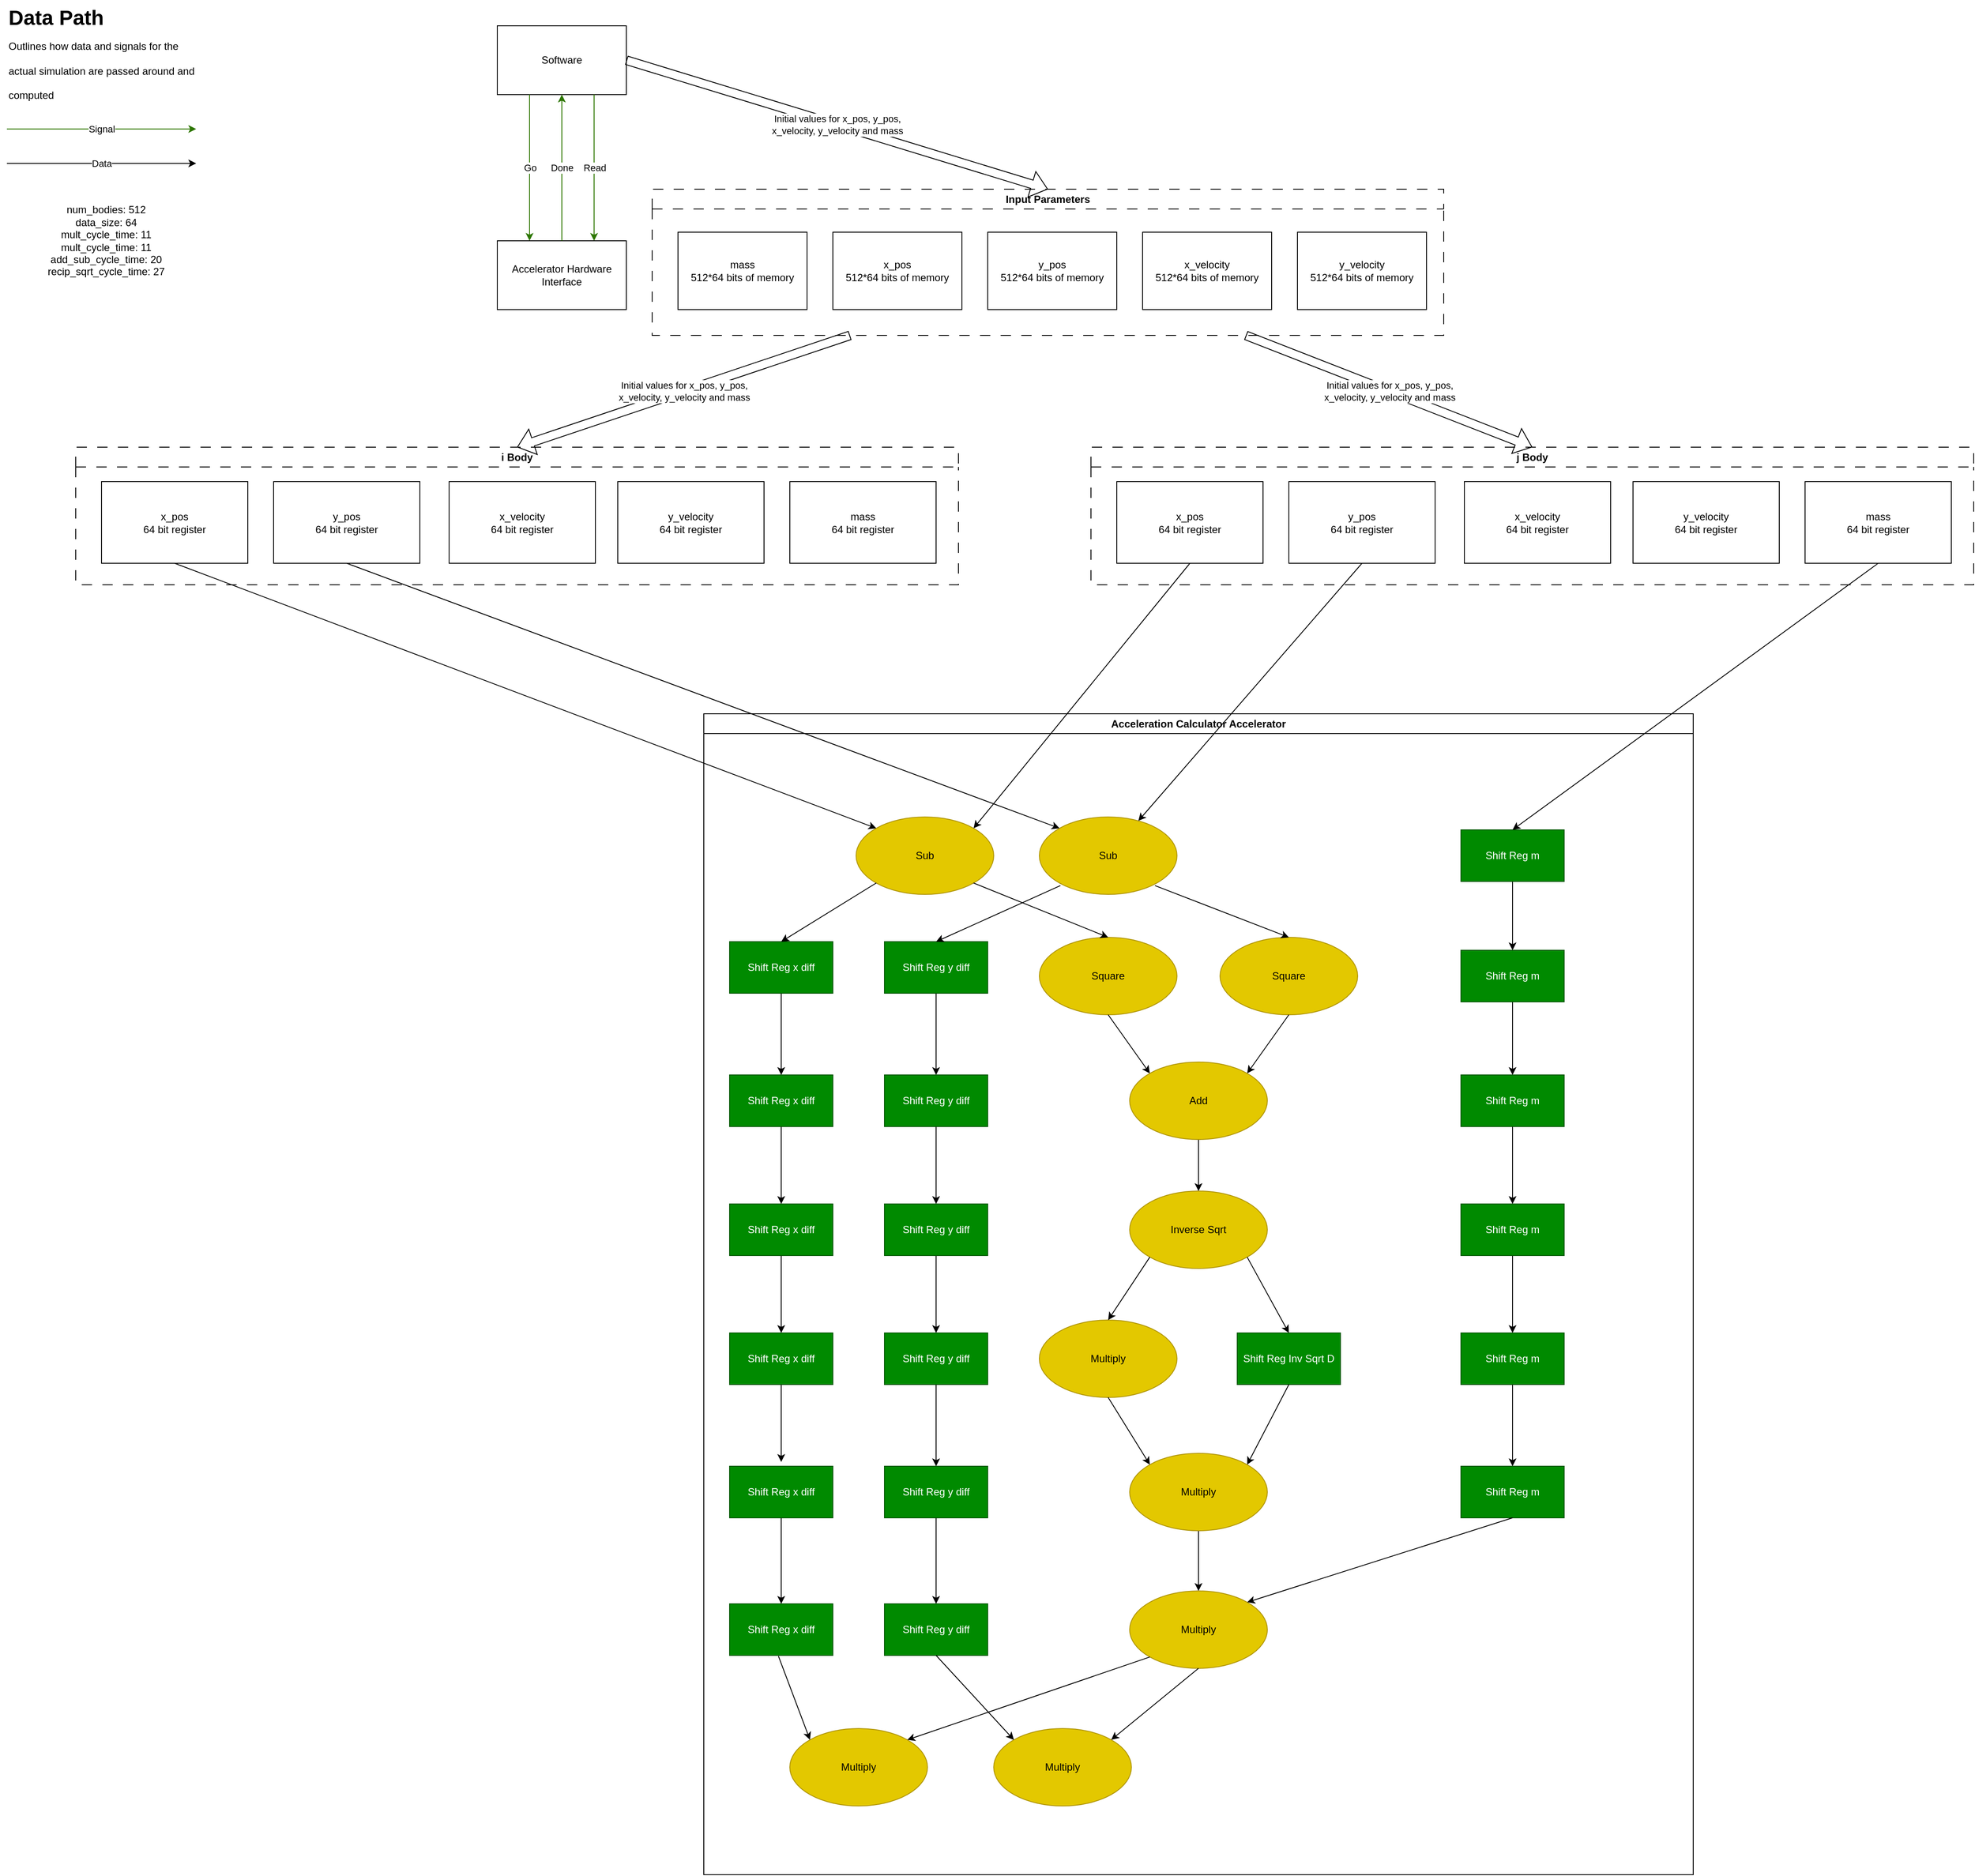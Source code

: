 <mxfile version="26.2.2">
  <diagram id="C5RBs43oDa-KdzZeNtuy" name="Page-1">
    <mxGraphModel dx="2821" dy="1203" grid="1" gridSize="10" guides="1" tooltips="1" connect="1" arrows="1" fold="1" page="1" pageScale="1" pageWidth="827" pageHeight="1169" math="0" shadow="0">
      <root>
        <object label="" data_size="64" num_bodies="512" add_sub_cycle_time="20" mult_cycle_time="11" recip_sqrt_cycle_time="27" id="WIyWlLk6GJQsqaUBKTNV-0">
          <mxCell />
        </object>
        <mxCell id="WIyWlLk6GJQsqaUBKTNV-1" parent="WIyWlLk6GJQsqaUBKTNV-0" />
        <mxCell id="Mj_dXQXe_xVPS9inti-g-1" value="Software" style="rounded=0;whiteSpace=wrap;html=1;" parent="WIyWlLk6GJQsqaUBKTNV-1" vertex="1">
          <mxGeometry x="-240" y="50" width="150" height="80" as="geometry" />
        </mxCell>
        <mxCell id="Mj_dXQXe_xVPS9inti-g-2" value="&lt;h1 style=&quot;margin-top: 0px;&quot;&gt;&lt;span style=&quot;background-color: transparent; color: light-dark(rgb(0, 0, 0), rgb(255, 255, 255));&quot;&gt;Data Path&lt;br&gt;&lt;/span&gt;&lt;span style=&quot;font-size: 12px; font-weight: 400; background-color: transparent; color: light-dark(rgb(0, 0, 0), rgb(255, 255, 255));&quot;&gt;Outlines how data and signals for the actual simulation are passed around and computed&lt;/span&gt;&lt;/h1&gt;" style="text;html=1;whiteSpace=wrap;overflow=hidden;rounded=0;" parent="WIyWlLk6GJQsqaUBKTNV-1" vertex="1">
          <mxGeometry x="-810" y="20" width="230" height="120" as="geometry" />
        </mxCell>
        <mxCell id="Mj_dXQXe_xVPS9inti-g-30" value="" style="endArrow=classic;html=1;rounded=0;fillColor=#60a917;strokeColor=#2D7600;exitX=0.25;exitY=1;exitDx=0;exitDy=0;entryX=0.25;entryY=0;entryDx=0;entryDy=0;" parent="WIyWlLk6GJQsqaUBKTNV-1" source="Mj_dXQXe_xVPS9inti-g-1" target="Mj_dXQXe_xVPS9inti-g-42" edge="1">
          <mxGeometry relative="1" as="geometry">
            <mxPoint x="-200.0" y="130" as="sourcePoint" />
            <mxPoint x="-200" y="360" as="targetPoint" />
          </mxGeometry>
        </mxCell>
        <mxCell id="Mj_dXQXe_xVPS9inti-g-31" value="Go" style="edgeLabel;resizable=0;html=1;;align=center;verticalAlign=middle;" parent="Mj_dXQXe_xVPS9inti-g-30" connectable="0" vertex="1">
          <mxGeometry relative="1" as="geometry" />
        </mxCell>
        <mxCell id="Mj_dXQXe_xVPS9inti-g-34" value="" style="endArrow=classic;html=1;rounded=0;fillColor=#60a917;strokeColor=#2D7600;" parent="WIyWlLk6GJQsqaUBKTNV-1" edge="1">
          <mxGeometry relative="1" as="geometry">
            <mxPoint x="-810" y="170" as="sourcePoint" />
            <mxPoint x="-590" y="170" as="targetPoint" />
          </mxGeometry>
        </mxCell>
        <mxCell id="Mj_dXQXe_xVPS9inti-g-35" value="Signal" style="edgeLabel;resizable=0;html=1;;align=center;verticalAlign=middle;" parent="Mj_dXQXe_xVPS9inti-g-34" connectable="0" vertex="1">
          <mxGeometry relative="1" as="geometry" />
        </mxCell>
        <mxCell id="Mj_dXQXe_xVPS9inti-g-36" value="" style="endArrow=classic;html=1;rounded=0;" parent="WIyWlLk6GJQsqaUBKTNV-1" edge="1">
          <mxGeometry relative="1" as="geometry">
            <mxPoint x="-810" y="210" as="sourcePoint" />
            <mxPoint x="-590" y="210" as="targetPoint" />
          </mxGeometry>
        </mxCell>
        <mxCell id="Mj_dXQXe_xVPS9inti-g-37" value="Data" style="edgeLabel;resizable=0;html=1;;align=center;verticalAlign=middle;" parent="Mj_dXQXe_xVPS9inti-g-36" connectable="0" vertex="1">
          <mxGeometry relative="1" as="geometry" />
        </mxCell>
        <mxCell id="Mj_dXQXe_xVPS9inti-g-39" value="" style="endArrow=classic;html=1;rounded=0;fillColor=#60a917;strokeColor=#2D7600;exitX=0.75;exitY=1;exitDx=0;exitDy=0;entryX=0.75;entryY=0;entryDx=0;entryDy=0;" parent="WIyWlLk6GJQsqaUBKTNV-1" source="Mj_dXQXe_xVPS9inti-g-1" target="Mj_dXQXe_xVPS9inti-g-42" edge="1">
          <mxGeometry relative="1" as="geometry">
            <mxPoint x="-130.0" y="130" as="sourcePoint" />
            <mxPoint x="-130" y="360" as="targetPoint" />
          </mxGeometry>
        </mxCell>
        <mxCell id="Mj_dXQXe_xVPS9inti-g-40" value="Read" style="edgeLabel;resizable=0;html=1;;align=center;verticalAlign=middle;" parent="Mj_dXQXe_xVPS9inti-g-39" connectable="0" vertex="1">
          <mxGeometry relative="1" as="geometry" />
        </mxCell>
        <mxCell id="Mj_dXQXe_xVPS9inti-g-42" value="Accelerator Hardware Interface" style="rounded=0;whiteSpace=wrap;html=1;" parent="WIyWlLk6GJQsqaUBKTNV-1" vertex="1">
          <mxGeometry x="-240" y="300" width="150" height="80" as="geometry" />
        </mxCell>
        <mxCell id="Mj_dXQXe_xVPS9inti-g-44" value="" style="endArrow=classic;html=1;rounded=0;fillColor=#60a917;strokeColor=#2D7600;exitX=0.5;exitY=0;exitDx=0;exitDy=0;entryX=0.5;entryY=1;entryDx=0;entryDy=0;" parent="WIyWlLk6GJQsqaUBKTNV-1" source="Mj_dXQXe_xVPS9inti-g-42" target="Mj_dXQXe_xVPS9inti-g-1" edge="1">
          <mxGeometry relative="1" as="geometry">
            <mxPoint x="-165.238" y="360" as="sourcePoint" />
            <mxPoint x="-165.238" y="130" as="targetPoint" />
          </mxGeometry>
        </mxCell>
        <mxCell id="Mj_dXQXe_xVPS9inti-g-45" value="Done" style="edgeLabel;resizable=0;html=1;;align=center;verticalAlign=middle;" parent="Mj_dXQXe_xVPS9inti-g-44" connectable="0" vertex="1">
          <mxGeometry relative="1" as="geometry" />
        </mxCell>
        <mxCell id="Mj_dXQXe_xVPS9inti-g-55" value="i Body" style="swimlane;whiteSpace=wrap;html=1;dashed=1;dashPattern=12 12;" parent="WIyWlLk6GJQsqaUBKTNV-1" vertex="1">
          <mxGeometry x="-730" y="540" width="1026" height="160" as="geometry" />
        </mxCell>
        <object label="&lt;div&gt;x_pos&lt;/div&gt;&lt;div&gt;&lt;span style=&quot;background-color: transparent; color: light-dark(rgb(0, 0, 0), rgb(255, 255, 255));&quot;&gt;%data_size% bit register&lt;/span&gt;&lt;/div&gt;" placeholders="1" id="Mj_dXQXe_xVPS9inti-g-54">
          <mxCell style="rounded=0;whiteSpace=wrap;html=1;" parent="Mj_dXQXe_xVPS9inti-g-55" vertex="1">
            <mxGeometry x="30" y="40" width="170" height="95" as="geometry" />
          </mxCell>
        </object>
        <object label="&lt;div&gt;y_pos&lt;/div&gt;&lt;div&gt;&lt;span style=&quot;background-color: transparent; color: light-dark(rgb(0, 0, 0), rgb(255, 255, 255));&quot;&gt;%data_size% bit register&lt;/span&gt;&lt;/div&gt;" placeholders="1" id="uFNOIIMhj7ET_EeYBou_-7">
          <mxCell style="rounded=0;whiteSpace=wrap;html=1;" parent="Mj_dXQXe_xVPS9inti-g-55" vertex="1">
            <mxGeometry x="230" y="40" width="170" height="95" as="geometry" />
          </mxCell>
        </object>
        <object label="&lt;div&gt;x_velocity&lt;/div&gt;&lt;div&gt;&lt;span style=&quot;background-color: transparent; color: light-dark(rgb(0, 0, 0), rgb(255, 255, 255));&quot;&gt;%data_size% bit register&lt;/span&gt;&lt;/div&gt;" placeholders="1" id="uFNOIIMhj7ET_EeYBou_-6">
          <mxCell style="rounded=0;whiteSpace=wrap;html=1;" parent="Mj_dXQXe_xVPS9inti-g-55" vertex="1">
            <mxGeometry x="434" y="40" width="170" height="95" as="geometry" />
          </mxCell>
        </object>
        <object label="&lt;div&gt;y_velocity&lt;/div&gt;&lt;div&gt;&lt;span style=&quot;background-color: transparent; color: light-dark(rgb(0, 0, 0), rgb(255, 255, 255));&quot;&gt;%data_size% bit register&lt;/span&gt;&lt;/div&gt;" placeholders="1" id="uFNOIIMhj7ET_EeYBou_-5">
          <mxCell style="rounded=0;whiteSpace=wrap;html=1;" parent="Mj_dXQXe_xVPS9inti-g-55" vertex="1">
            <mxGeometry x="630" y="40" width="170" height="95" as="geometry" />
          </mxCell>
        </object>
        <object label="&lt;div&gt;&lt;span style=&quot;background-color: transparent; color: light-dark(rgb(0, 0, 0), rgb(255, 255, 255));&quot;&gt;mass&lt;/span&gt;&lt;/div&gt;&lt;div&gt;&lt;span style=&quot;background-color: transparent; color: light-dark(rgb(0, 0, 0), rgb(255, 255, 255));&quot;&gt;%data_size% bit register&lt;/span&gt;&lt;/div&gt;" placeholders="1" id="uFNOIIMhj7ET_EeYBou_-4">
          <mxCell style="rounded=0;whiteSpace=wrap;html=1;" parent="Mj_dXQXe_xVPS9inti-g-55" vertex="1">
            <mxGeometry x="830" y="40" width="170" height="95" as="geometry" />
          </mxCell>
        </object>
        <mxCell id="Mj_dXQXe_xVPS9inti-g-57" value="Input Parameters" style="swimlane;whiteSpace=wrap;html=1;dashed=1;dashPattern=12 12;" parent="WIyWlLk6GJQsqaUBKTNV-1" vertex="1">
          <mxGeometry x="-60" y="240" width="920" height="170" as="geometry" />
        </mxCell>
        <object label="&lt;div&gt;mass&lt;/div&gt;&lt;div&gt;&lt;span style=&quot;background-color: transparent; color: light-dark(rgb(0, 0, 0), rgb(255, 255, 255));&quot;&gt;%num_bodies%*%data_size% bits of memory&lt;/span&gt;&lt;/div&gt;" placeholders="1" id="Mj_dXQXe_xVPS9inti-g-6">
          <mxCell style="rounded=0;whiteSpace=wrap;html=1;" parent="Mj_dXQXe_xVPS9inti-g-57" vertex="1">
            <mxGeometry x="30" y="50" width="150" height="90" as="geometry" />
          </mxCell>
        </object>
        <object label="&lt;div&gt;x_pos&lt;/div&gt;&lt;div&gt;&lt;span style=&quot;background-color: transparent; color: light-dark(rgb(0, 0, 0), rgb(255, 255, 255));&quot;&gt;%num_bodies%*%data_size% bits of memory&lt;/span&gt;&lt;/div&gt;" placeholders="1" id="uFNOIIMhj7ET_EeYBou_-3">
          <mxCell style="rounded=0;whiteSpace=wrap;html=1;" parent="Mj_dXQXe_xVPS9inti-g-57" vertex="1">
            <mxGeometry x="210" y="50" width="150" height="90" as="geometry" />
          </mxCell>
        </object>
        <object label="&lt;div&gt;y_pos&lt;/div&gt;&lt;div&gt;&lt;span style=&quot;background-color: transparent; color: light-dark(rgb(0, 0, 0), rgb(255, 255, 255));&quot;&gt;%num_bodies%*%data_size% bits of memory&lt;/span&gt;&lt;/div&gt;" placeholders="1" id="uFNOIIMhj7ET_EeYBou_-2">
          <mxCell style="rounded=0;whiteSpace=wrap;html=1;" parent="Mj_dXQXe_xVPS9inti-g-57" vertex="1">
            <mxGeometry x="390" y="50" width="150" height="90" as="geometry" />
          </mxCell>
        </object>
        <object label="&lt;div&gt;x_velocity&lt;/div&gt;&lt;div&gt;&lt;span style=&quot;background-color: transparent; color: light-dark(rgb(0, 0, 0), rgb(255, 255, 255));&quot;&gt;%num_bodies%*%data_size% bits of memory&lt;/span&gt;&lt;/div&gt;" placeholders="1" id="uFNOIIMhj7ET_EeYBou_-1">
          <mxCell style="rounded=0;whiteSpace=wrap;html=1;" parent="Mj_dXQXe_xVPS9inti-g-57" vertex="1">
            <mxGeometry x="570" y="50" width="150" height="90" as="geometry" />
          </mxCell>
        </object>
        <object label="&lt;div&gt;y_velocity&lt;/div&gt;&lt;div&gt;&lt;span style=&quot;background-color: transparent; color: light-dark(rgb(0, 0, 0), rgb(255, 255, 255));&quot;&gt;%num_bodies%*%data_size% bits of memory&lt;/span&gt;&lt;/div&gt;" placeholders="1" id="uFNOIIMhj7ET_EeYBou_-0">
          <mxCell style="rounded=0;whiteSpace=wrap;html=1;" parent="Mj_dXQXe_xVPS9inti-g-57" vertex="1">
            <mxGeometry x="750" y="50" width="150" height="90" as="geometry" />
          </mxCell>
        </object>
        <mxCell id="Mj_dXQXe_xVPS9inti-g-71" value="" style="endArrow=classic;html=1;rounded=0;shape=flexArrow;exitX=1;exitY=0.5;exitDx=0;exitDy=0;entryX=0.5;entryY=0;entryDx=0;entryDy=0;" parent="WIyWlLk6GJQsqaUBKTNV-1" source="Mj_dXQXe_xVPS9inti-g-1" target="Mj_dXQXe_xVPS9inti-g-57" edge="1">
          <mxGeometry relative="1" as="geometry">
            <mxPoint x="-70" y="89.66" as="sourcePoint" />
            <mxPoint x="30" y="89.66" as="targetPoint" />
          </mxGeometry>
        </mxCell>
        <mxCell id="Mj_dXQXe_xVPS9inti-g-72" value="Initial values for x_pos, y_pos,&lt;div&gt;x_velocity, y_velocity and mass&lt;/div&gt;" style="edgeLabel;resizable=0;html=1;;align=center;verticalAlign=middle;" parent="Mj_dXQXe_xVPS9inti-g-71" connectable="0" vertex="1">
          <mxGeometry relative="1" as="geometry" />
        </mxCell>
        <mxCell id="Mj_dXQXe_xVPS9inti-g-75" value="" style="endArrow=classic;html=1;rounded=0;shape=flexArrow;entryX=0.5;entryY=0;entryDx=0;entryDy=0;exitX=0.25;exitY=1;exitDx=0;exitDy=0;" parent="WIyWlLk6GJQsqaUBKTNV-1" source="Mj_dXQXe_xVPS9inti-g-57" target="Mj_dXQXe_xVPS9inti-g-55" edge="1">
          <mxGeometry relative="1" as="geometry">
            <mxPoint x="40" y="410" as="sourcePoint" />
            <mxPoint x="580" y="690" as="targetPoint" />
          </mxGeometry>
        </mxCell>
        <mxCell id="Mj_dXQXe_xVPS9inti-g-76" value="Initial values for x_pos, y_pos,&lt;div&gt;x_velocity, y_velocity and mass&lt;/div&gt;" style="edgeLabel;resizable=0;html=1;;align=center;verticalAlign=middle;" parent="Mj_dXQXe_xVPS9inti-g-75" connectable="0" vertex="1">
          <mxGeometry relative="1" as="geometry" />
        </mxCell>
        <object label="&lt;div&gt;num_bodies: %num_bodies%&lt;/div&gt;&lt;div&gt;data_size: %data_size%&lt;/div&gt;&lt;div&gt;mult_cycle_time: %mult_cycle_time%&lt;/div&gt;mult_cycle_time: %mult_cycle_time%&lt;div&gt;add_sub_cycle_time: %add_sub_cycle_time%&lt;/div&gt;&lt;div&gt;recip_sqrt_cycle_time: %recip_sqrt_cycle_time%&lt;/div&gt;" placeholders="1" id="iQ0qVmi0pnjZVPIt117S-0">
          <mxCell style="text;html=1;align=center;verticalAlign=middle;resizable=0;points=[];autosize=1;strokeColor=none;fillColor=none;" parent="WIyWlLk6GJQsqaUBKTNV-1" vertex="1">
            <mxGeometry x="-775" y="250" width="160" height="100" as="geometry" />
          </mxCell>
        </object>
        <mxCell id="uFNOIIMhj7ET_EeYBou_-22" value="Acceleration Calculator Accelerator" style="swimlane;whiteSpace=wrap;html=1;" parent="WIyWlLk6GJQsqaUBKTNV-1" vertex="1">
          <mxGeometry y="850" width="1150" height="1350" as="geometry" />
        </mxCell>
        <object label="&lt;div&gt;&lt;span style=&quot;background-color: transparent;&quot;&gt;&lt;font style=&quot;color: light-dark(rgb(0, 0, 0), rgb(0, 0, 0));&quot;&gt;Square&lt;/font&gt;&lt;/span&gt;&lt;/div&gt;" placeholders="1" id="uFNOIIMhj7ET_EeYBou_-23">
          <mxCell style="ellipse;whiteSpace=wrap;html=1;fillColor=#e3c800;fontColor=#000000;strokeColor=#B09500;" parent="uFNOIIMhj7ET_EeYBou_-22" vertex="1">
            <mxGeometry x="390" y="260" width="160" height="90" as="geometry" />
          </mxCell>
        </object>
        <mxCell id="did9jxoM15FYPqJHivJg-74" style="edgeStyle=orthogonalEdgeStyle;rounded=0;orthogonalLoop=1;jettySize=auto;html=1;entryX=0.5;entryY=0;entryDx=0;entryDy=0;" parent="uFNOIIMhj7ET_EeYBou_-22" source="did9jxoM15FYPqJHivJg-0" target="did9jxoM15FYPqJHivJg-63" edge="1">
          <mxGeometry relative="1" as="geometry" />
        </mxCell>
        <object label="Shift Reg x diff" placeholders="1" id="did9jxoM15FYPqJHivJg-0">
          <mxCell style="rounded=0;whiteSpace=wrap;html=1;fillColor=#008a00;fontColor=#ffffff;strokeColor=#005700;" parent="uFNOIIMhj7ET_EeYBou_-22" vertex="1">
            <mxGeometry x="30" y="265" width="120" height="60" as="geometry" />
          </mxCell>
        </object>
        <object label="&lt;div&gt;&lt;span style=&quot;background-color: transparent;&quot;&gt;&lt;font style=&quot;color: light-dark(rgb(0, 0, 0), rgb(0, 0, 0));&quot;&gt;Sub&lt;/font&gt;&lt;/span&gt;&lt;/div&gt;" placeholders="1" id="uFNOIIMhj7ET_EeYBou_-20">
          <mxCell style="ellipse;whiteSpace=wrap;html=1;fillColor=#e3c800;fontColor=#000000;strokeColor=#B09500;" parent="uFNOIIMhj7ET_EeYBou_-22" vertex="1">
            <mxGeometry x="177" y="120" width="160" height="90" as="geometry" />
          </mxCell>
        </object>
        <object label="&lt;div&gt;&lt;span style=&quot;background-color: transparent;&quot;&gt;&lt;font style=&quot;color: light-dark(rgb(0, 0, 0), rgb(0, 0, 0));&quot;&gt;Sub&lt;/font&gt;&lt;/span&gt;&lt;/div&gt;" placeholders="1" id="uFNOIIMhj7ET_EeYBou_-21">
          <mxCell style="ellipse;whiteSpace=wrap;html=1;fillColor=#e3c800;fontColor=#000000;strokeColor=#B09500;" parent="uFNOIIMhj7ET_EeYBou_-22" vertex="1">
            <mxGeometry x="390" y="120" width="160" height="90" as="geometry" />
          </mxCell>
        </object>
        <object label="&lt;div&gt;&lt;span style=&quot;background-color: transparent;&quot;&gt;&lt;font style=&quot;color: light-dark(rgb(0, 0, 0), rgb(0, 0, 0));&quot;&gt;Square&lt;/font&gt;&lt;/span&gt;&lt;/div&gt;" placeholders="1" id="did9jxoM15FYPqJHivJg-1">
          <mxCell style="ellipse;whiteSpace=wrap;html=1;fillColor=#e3c800;fontColor=#000000;strokeColor=#B09500;" parent="uFNOIIMhj7ET_EeYBou_-22" vertex="1">
            <mxGeometry x="600" y="260" width="160" height="90" as="geometry" />
          </mxCell>
        </object>
        <mxCell id="did9jxoM15FYPqJHivJg-73" style="edgeStyle=orthogonalEdgeStyle;rounded=0;orthogonalLoop=1;jettySize=auto;html=1;entryX=0.5;entryY=0;entryDx=0;entryDy=0;" parent="uFNOIIMhj7ET_EeYBou_-22" source="did9jxoM15FYPqJHivJg-2" target="did9jxoM15FYPqJHivJg-64" edge="1">
          <mxGeometry relative="1" as="geometry" />
        </mxCell>
        <object label="Shift Reg y diff" placeholders="1" id="did9jxoM15FYPqJHivJg-2">
          <mxCell style="rounded=0;whiteSpace=wrap;html=1;fillColor=#008a00;fontColor=#ffffff;strokeColor=#005700;" parent="uFNOIIMhj7ET_EeYBou_-22" vertex="1">
            <mxGeometry x="210" y="265" width="120" height="60" as="geometry" />
          </mxCell>
        </object>
        <mxCell id="did9jxoM15FYPqJHivJg-47" style="edgeStyle=orthogonalEdgeStyle;rounded=0;orthogonalLoop=1;jettySize=auto;html=1;" parent="uFNOIIMhj7ET_EeYBou_-22" source="did9jxoM15FYPqJHivJg-3" target="did9jxoM15FYPqJHivJg-7" edge="1">
          <mxGeometry relative="1" as="geometry" />
        </mxCell>
        <object label="Shift Reg m" placeholders="1" id="did9jxoM15FYPqJHivJg-3">
          <mxCell style="rounded=0;whiteSpace=wrap;html=1;fillColor=#008a00;fontColor=#ffffff;strokeColor=#005700;" parent="uFNOIIMhj7ET_EeYBou_-22" vertex="1">
            <mxGeometry x="880" y="135" width="120" height="60" as="geometry" />
          </mxCell>
        </object>
        <mxCell id="did9jxoM15FYPqJHivJg-48" style="edgeStyle=orthogonalEdgeStyle;rounded=0;orthogonalLoop=1;jettySize=auto;html=1;" parent="uFNOIIMhj7ET_EeYBou_-22" source="did9jxoM15FYPqJHivJg-7" target="did9jxoM15FYPqJHivJg-6" edge="1">
          <mxGeometry relative="1" as="geometry" />
        </mxCell>
        <object label="Shift Reg m" placeholders="1" id="did9jxoM15FYPqJHivJg-7">
          <mxCell style="rounded=0;whiteSpace=wrap;html=1;fillColor=#008a00;fontColor=#ffffff;strokeColor=#005700;" parent="uFNOIIMhj7ET_EeYBou_-22" vertex="1">
            <mxGeometry x="880" y="275" width="120" height="60" as="geometry" />
          </mxCell>
        </object>
        <mxCell id="did9jxoM15FYPqJHivJg-49" style="edgeStyle=orthogonalEdgeStyle;rounded=0;orthogonalLoop=1;jettySize=auto;html=1;entryX=0.5;entryY=0;entryDx=0;entryDy=0;" parent="uFNOIIMhj7ET_EeYBou_-22" source="did9jxoM15FYPqJHivJg-6" target="did9jxoM15FYPqJHivJg-5" edge="1">
          <mxGeometry relative="1" as="geometry" />
        </mxCell>
        <object label="Shift Reg m" placeholders="1" id="did9jxoM15FYPqJHivJg-6">
          <mxCell style="rounded=0;whiteSpace=wrap;html=1;fillColor=#008a00;fontColor=#ffffff;strokeColor=#005700;" parent="uFNOIIMhj7ET_EeYBou_-22" vertex="1">
            <mxGeometry x="880" y="420" width="120" height="60" as="geometry" />
          </mxCell>
        </object>
        <mxCell id="did9jxoM15FYPqJHivJg-50" style="edgeStyle=orthogonalEdgeStyle;rounded=0;orthogonalLoop=1;jettySize=auto;html=1;entryX=0.5;entryY=0;entryDx=0;entryDy=0;" parent="uFNOIIMhj7ET_EeYBou_-22" source="did9jxoM15FYPqJHivJg-5" target="did9jxoM15FYPqJHivJg-4" edge="1">
          <mxGeometry relative="1" as="geometry" />
        </mxCell>
        <object label="Shift Reg m" placeholders="1" id="did9jxoM15FYPqJHivJg-5">
          <mxCell style="rounded=0;whiteSpace=wrap;html=1;fillColor=#008a00;fontColor=#ffffff;strokeColor=#005700;" parent="uFNOIIMhj7ET_EeYBou_-22" vertex="1">
            <mxGeometry x="880" y="570" width="120" height="60" as="geometry" />
          </mxCell>
        </object>
        <mxCell id="did9jxoM15FYPqJHivJg-51" style="edgeStyle=orthogonalEdgeStyle;rounded=0;orthogonalLoop=1;jettySize=auto;html=1;entryX=0.5;entryY=0;entryDx=0;entryDy=0;" parent="uFNOIIMhj7ET_EeYBou_-22" source="did9jxoM15FYPqJHivJg-4" target="did9jxoM15FYPqJHivJg-26" edge="1">
          <mxGeometry relative="1" as="geometry" />
        </mxCell>
        <object label="Shift Reg m" placeholders="1" id="did9jxoM15FYPqJHivJg-4">
          <mxCell style="rounded=0;whiteSpace=wrap;html=1;fillColor=#008a00;fontColor=#ffffff;strokeColor=#005700;" parent="uFNOIIMhj7ET_EeYBou_-22" vertex="1">
            <mxGeometry x="880" y="720" width="120" height="60" as="geometry" />
          </mxCell>
        </object>
        <mxCell id="did9jxoM15FYPqJHivJg-52" style="edgeStyle=orthogonalEdgeStyle;rounded=0;orthogonalLoop=1;jettySize=auto;html=1;" parent="uFNOIIMhj7ET_EeYBou_-22" source="did9jxoM15FYPqJHivJg-9" target="did9jxoM15FYPqJHivJg-23" edge="1">
          <mxGeometry relative="1" as="geometry" />
        </mxCell>
        <object label="&lt;div&gt;&lt;span style=&quot;background-color: transparent;&quot;&gt;&lt;font style=&quot;color: light-dark(rgb(0, 0, 0), rgb(0, 0, 0));&quot;&gt;Add&lt;/font&gt;&lt;/span&gt;&lt;/div&gt;" placeholders="1" id="did9jxoM15FYPqJHivJg-9">
          <mxCell style="ellipse;whiteSpace=wrap;html=1;fillColor=#e3c800;fontColor=#000000;strokeColor=#B09500;" parent="uFNOIIMhj7ET_EeYBou_-22" vertex="1">
            <mxGeometry x="495" y="405" width="160" height="90" as="geometry" />
          </mxCell>
        </object>
        <object label="&lt;div&gt;&lt;span style=&quot;background-color: transparent;&quot;&gt;&lt;font style=&quot;color: light-dark(rgb(0, 0, 0), rgb(0, 0, 0));&quot;&gt;Inverse Sqrt&lt;/font&gt;&lt;/span&gt;&lt;/div&gt;" placeholders="1" id="did9jxoM15FYPqJHivJg-23">
          <mxCell style="ellipse;whiteSpace=wrap;html=1;fillColor=#e3c800;fontColor=#000000;strokeColor=#B09500;" parent="uFNOIIMhj7ET_EeYBou_-22" vertex="1">
            <mxGeometry x="495" y="555" width="160" height="90" as="geometry" />
          </mxCell>
        </object>
        <object label="&lt;div&gt;&lt;span style=&quot;background-color: transparent;&quot;&gt;&lt;font style=&quot;color: light-dark(rgb(0, 0, 0), rgb(0, 0, 0));&quot;&gt;Multiply&lt;/font&gt;&lt;/span&gt;&lt;/div&gt;" placeholders="1" id="did9jxoM15FYPqJHivJg-24">
          <mxCell style="ellipse;whiteSpace=wrap;html=1;fillColor=#e3c800;fontColor=#000000;strokeColor=#B09500;" parent="uFNOIIMhj7ET_EeYBou_-22" vertex="1">
            <mxGeometry x="390" y="705" width="160" height="90" as="geometry" />
          </mxCell>
        </object>
        <mxCell id="did9jxoM15FYPqJHivJg-53" style="edgeStyle=orthogonalEdgeStyle;rounded=0;orthogonalLoop=1;jettySize=auto;html=1;entryX=0.5;entryY=0;entryDx=0;entryDy=0;" parent="uFNOIIMhj7ET_EeYBou_-22" source="did9jxoM15FYPqJHivJg-25" target="did9jxoM15FYPqJHivJg-27" edge="1">
          <mxGeometry relative="1" as="geometry" />
        </mxCell>
        <object label="&lt;div&gt;&lt;span style=&quot;background-color: transparent;&quot;&gt;&lt;font style=&quot;color: light-dark(rgb(0, 0, 0), rgb(0, 0, 0));&quot;&gt;Multiply&lt;/font&gt;&lt;/span&gt;&lt;/div&gt;" placeholders="1" id="did9jxoM15FYPqJHivJg-25">
          <mxCell style="ellipse;whiteSpace=wrap;html=1;fillColor=#e3c800;fontColor=#000000;strokeColor=#B09500;" parent="uFNOIIMhj7ET_EeYBou_-22" vertex="1">
            <mxGeometry x="495" y="860" width="160" height="90" as="geometry" />
          </mxCell>
        </object>
        <object label="Shift Reg m" placeholders="1" id="did9jxoM15FYPqJHivJg-26">
          <mxCell style="rounded=0;whiteSpace=wrap;html=1;fillColor=#008a00;fontColor=#ffffff;strokeColor=#005700;" parent="uFNOIIMhj7ET_EeYBou_-22" vertex="1">
            <mxGeometry x="880" y="875" width="120" height="60" as="geometry" />
          </mxCell>
        </object>
        <object label="&lt;div&gt;&lt;span style=&quot;background-color: transparent;&quot;&gt;&lt;font style=&quot;color: light-dark(rgb(0, 0, 0), rgb(0, 0, 0));&quot;&gt;Multiply&lt;/font&gt;&lt;/span&gt;&lt;/div&gt;" placeholders="1" id="did9jxoM15FYPqJHivJg-27">
          <mxCell style="ellipse;whiteSpace=wrap;html=1;fillColor=#e3c800;fontColor=#000000;strokeColor=#B09500;" parent="uFNOIIMhj7ET_EeYBou_-22" vertex="1">
            <mxGeometry x="495" y="1020" width="160" height="90" as="geometry" />
          </mxCell>
        </object>
        <object label="&lt;div&gt;&lt;span style=&quot;background-color: transparent;&quot;&gt;&lt;font style=&quot;color: light-dark(rgb(0, 0, 0), rgb(0, 0, 0));&quot;&gt;Multiply&lt;/font&gt;&lt;/span&gt;&lt;/div&gt;" placeholders="1" id="did9jxoM15FYPqJHivJg-28">
          <mxCell style="ellipse;whiteSpace=wrap;html=1;fillColor=#e3c800;fontColor=#000000;strokeColor=#B09500;" parent="uFNOIIMhj7ET_EeYBou_-22" vertex="1">
            <mxGeometry x="337" y="1180" width="160" height="90" as="geometry" />
          </mxCell>
        </object>
        <object label="&lt;div&gt;&lt;span style=&quot;background-color: transparent;&quot;&gt;&lt;font style=&quot;color: light-dark(rgb(0, 0, 0), rgb(0, 0, 0));&quot;&gt;Multiply&lt;/font&gt;&lt;/span&gt;&lt;/div&gt;" placeholders="1" id="did9jxoM15FYPqJHivJg-29">
          <mxCell style="ellipse;whiteSpace=wrap;html=1;fillColor=#e3c800;fontColor=#000000;strokeColor=#B09500;" parent="uFNOIIMhj7ET_EeYBou_-22" vertex="1">
            <mxGeometry x="100" y="1180" width="160" height="90" as="geometry" />
          </mxCell>
        </object>
        <mxCell id="did9jxoM15FYPqJHivJg-54" value="" style="endArrow=classic;html=1;rounded=0;exitX=0.5;exitY=1;exitDx=0;exitDy=0;entryX=1;entryY=0;entryDx=0;entryDy=0;" parent="uFNOIIMhj7ET_EeYBou_-22" source="did9jxoM15FYPqJHivJg-1" target="did9jxoM15FYPqJHivJg-9" edge="1">
          <mxGeometry width="50" height="50" relative="1" as="geometry">
            <mxPoint x="800" y="450" as="sourcePoint" />
            <mxPoint x="850" y="400" as="targetPoint" />
          </mxGeometry>
        </mxCell>
        <mxCell id="did9jxoM15FYPqJHivJg-55" value="" style="endArrow=classic;html=1;rounded=0;exitX=0.5;exitY=1;exitDx=0;exitDy=0;entryX=0;entryY=0;entryDx=0;entryDy=0;" parent="uFNOIIMhj7ET_EeYBou_-22" source="uFNOIIMhj7ET_EeYBou_-23" target="did9jxoM15FYPqJHivJg-9" edge="1">
          <mxGeometry width="50" height="50" relative="1" as="geometry">
            <mxPoint x="660" y="410" as="sourcePoint" />
            <mxPoint x="710" y="360" as="targetPoint" />
          </mxGeometry>
        </mxCell>
        <mxCell id="did9jxoM15FYPqJHivJg-56" value="" style="endArrow=classic;html=1;rounded=0;entryX=0.5;entryY=0;entryDx=0;entryDy=0;exitX=0.84;exitY=0.887;exitDx=0;exitDy=0;exitPerimeter=0;" parent="uFNOIIMhj7ET_EeYBou_-22" source="uFNOIIMhj7ET_EeYBou_-21" target="did9jxoM15FYPqJHivJg-1" edge="1">
          <mxGeometry width="50" height="50" relative="1" as="geometry">
            <mxPoint x="450" y="280" as="sourcePoint" />
            <mxPoint x="500" y="230" as="targetPoint" />
          </mxGeometry>
        </mxCell>
        <mxCell id="did9jxoM15FYPqJHivJg-57" value="" style="endArrow=classic;html=1;rounded=0;exitX=1;exitY=1;exitDx=0;exitDy=0;entryX=0.5;entryY=0;entryDx=0;entryDy=0;" parent="uFNOIIMhj7ET_EeYBou_-22" source="uFNOIIMhj7ET_EeYBou_-20" target="uFNOIIMhj7ET_EeYBou_-23" edge="1">
          <mxGeometry width="50" height="50" relative="1" as="geometry">
            <mxPoint x="260" y="220" as="sourcePoint" />
            <mxPoint x="340" y="210" as="targetPoint" />
          </mxGeometry>
        </mxCell>
        <mxCell id="did9jxoM15FYPqJHivJg-61" value="" style="endArrow=classic;html=1;rounded=0;exitX=0.153;exitY=0.887;exitDx=0;exitDy=0;entryX=0.5;entryY=0;entryDx=0;entryDy=0;exitPerimeter=0;" parent="uFNOIIMhj7ET_EeYBou_-22" source="uFNOIIMhj7ET_EeYBou_-21" target="did9jxoM15FYPqJHivJg-2" edge="1">
          <mxGeometry width="50" height="50" relative="1" as="geometry">
            <mxPoint x="440" y="350" as="sourcePoint" />
            <mxPoint x="490" y="300" as="targetPoint" />
          </mxGeometry>
        </mxCell>
        <mxCell id="did9jxoM15FYPqJHivJg-62" value="" style="endArrow=classic;html=1;rounded=0;exitX=0;exitY=1;exitDx=0;exitDy=0;entryX=0.5;entryY=0;entryDx=0;entryDy=0;" parent="uFNOIIMhj7ET_EeYBou_-22" source="uFNOIIMhj7ET_EeYBou_-20" target="did9jxoM15FYPqJHivJg-0" edge="1">
          <mxGeometry width="50" height="50" relative="1" as="geometry">
            <mxPoint x="320" y="270" as="sourcePoint" />
            <mxPoint x="370" y="220" as="targetPoint" />
          </mxGeometry>
        </mxCell>
        <mxCell id="did9jxoM15FYPqJHivJg-75" style="edgeStyle=orthogonalEdgeStyle;rounded=0;orthogonalLoop=1;jettySize=auto;html=1;entryX=0.5;entryY=0;entryDx=0;entryDy=0;" parent="uFNOIIMhj7ET_EeYBou_-22" source="did9jxoM15FYPqJHivJg-63" target="did9jxoM15FYPqJHivJg-65" edge="1">
          <mxGeometry relative="1" as="geometry" />
        </mxCell>
        <object label="Shift Reg x diff" placeholders="1" id="did9jxoM15FYPqJHivJg-63">
          <mxCell style="rounded=0;whiteSpace=wrap;html=1;fillColor=#008a00;fontColor=#ffffff;strokeColor=#005700;" parent="uFNOIIMhj7ET_EeYBou_-22" vertex="1">
            <mxGeometry x="30" y="420" width="120" height="60" as="geometry" />
          </mxCell>
        </object>
        <mxCell id="did9jxoM15FYPqJHivJg-76" style="edgeStyle=orthogonalEdgeStyle;rounded=0;orthogonalLoop=1;jettySize=auto;html=1;" parent="uFNOIIMhj7ET_EeYBou_-22" source="did9jxoM15FYPqJHivJg-64" target="did9jxoM15FYPqJHivJg-66" edge="1">
          <mxGeometry relative="1" as="geometry" />
        </mxCell>
        <object label="Shift Reg y diff" placeholders="1" id="did9jxoM15FYPqJHivJg-64">
          <mxCell style="rounded=0;whiteSpace=wrap;html=1;fillColor=#008a00;fontColor=#ffffff;strokeColor=#005700;" parent="uFNOIIMhj7ET_EeYBou_-22" vertex="1">
            <mxGeometry x="210" y="420" width="120" height="60" as="geometry" />
          </mxCell>
        </object>
        <mxCell id="did9jxoM15FYPqJHivJg-77" style="edgeStyle=orthogonalEdgeStyle;rounded=0;orthogonalLoop=1;jettySize=auto;html=1;entryX=0.5;entryY=0;entryDx=0;entryDy=0;" parent="uFNOIIMhj7ET_EeYBou_-22" source="did9jxoM15FYPqJHivJg-65" target="did9jxoM15FYPqJHivJg-67" edge="1">
          <mxGeometry relative="1" as="geometry" />
        </mxCell>
        <object label="Shift Reg x diff" placeholders="1" id="did9jxoM15FYPqJHivJg-65">
          <mxCell style="rounded=0;whiteSpace=wrap;html=1;fillColor=#008a00;fontColor=#ffffff;strokeColor=#005700;" parent="uFNOIIMhj7ET_EeYBou_-22" vertex="1">
            <mxGeometry x="30" y="570" width="120" height="60" as="geometry" />
          </mxCell>
        </object>
        <mxCell id="did9jxoM15FYPqJHivJg-78" style="edgeStyle=orthogonalEdgeStyle;rounded=0;orthogonalLoop=1;jettySize=auto;html=1;entryX=0.5;entryY=0;entryDx=0;entryDy=0;" parent="uFNOIIMhj7ET_EeYBou_-22" source="did9jxoM15FYPqJHivJg-66" target="did9jxoM15FYPqJHivJg-68" edge="1">
          <mxGeometry relative="1" as="geometry" />
        </mxCell>
        <object label="Shift Reg y diff" placeholders="1" id="did9jxoM15FYPqJHivJg-66">
          <mxCell style="rounded=0;whiteSpace=wrap;html=1;fillColor=#008a00;fontColor=#ffffff;strokeColor=#005700;" parent="uFNOIIMhj7ET_EeYBou_-22" vertex="1">
            <mxGeometry x="210" y="570" width="120" height="60" as="geometry" />
          </mxCell>
        </object>
        <mxCell id="did9jxoM15FYPqJHivJg-79" style="edgeStyle=orthogonalEdgeStyle;rounded=0;orthogonalLoop=1;jettySize=auto;html=1;" parent="uFNOIIMhj7ET_EeYBou_-22" source="did9jxoM15FYPqJHivJg-67" edge="1">
          <mxGeometry relative="1" as="geometry">
            <mxPoint x="90" y="870" as="targetPoint" />
          </mxGeometry>
        </mxCell>
        <object label="Shift Reg x diff" placeholders="1" id="did9jxoM15FYPqJHivJg-67">
          <mxCell style="rounded=0;whiteSpace=wrap;html=1;fillColor=#008a00;fontColor=#ffffff;strokeColor=#005700;" parent="uFNOIIMhj7ET_EeYBou_-22" vertex="1">
            <mxGeometry x="30" y="720" width="120" height="60" as="geometry" />
          </mxCell>
        </object>
        <mxCell id="did9jxoM15FYPqJHivJg-80" style="edgeStyle=orthogonalEdgeStyle;rounded=0;orthogonalLoop=1;jettySize=auto;html=1;entryX=0.5;entryY=0;entryDx=0;entryDy=0;" parent="uFNOIIMhj7ET_EeYBou_-22" source="did9jxoM15FYPqJHivJg-68" target="did9jxoM15FYPqJHivJg-70" edge="1">
          <mxGeometry relative="1" as="geometry" />
        </mxCell>
        <object label="Shift Reg y diff" placeholders="1" id="did9jxoM15FYPqJHivJg-68">
          <mxCell style="rounded=0;whiteSpace=wrap;html=1;fillColor=#008a00;fontColor=#ffffff;strokeColor=#005700;" parent="uFNOIIMhj7ET_EeYBou_-22" vertex="1">
            <mxGeometry x="210" y="720" width="120" height="60" as="geometry" />
          </mxCell>
        </object>
        <mxCell id="did9jxoM15FYPqJHivJg-81" style="edgeStyle=orthogonalEdgeStyle;rounded=0;orthogonalLoop=1;jettySize=auto;html=1;entryX=0.5;entryY=0;entryDx=0;entryDy=0;" parent="uFNOIIMhj7ET_EeYBou_-22" source="did9jxoM15FYPqJHivJg-69" target="did9jxoM15FYPqJHivJg-71" edge="1">
          <mxGeometry relative="1" as="geometry" />
        </mxCell>
        <object label="Shift Reg x diff" placeholders="1" id="did9jxoM15FYPqJHivJg-69">
          <mxCell style="rounded=0;whiteSpace=wrap;html=1;fillColor=#008a00;fontColor=#ffffff;strokeColor=#005700;" parent="uFNOIIMhj7ET_EeYBou_-22" vertex="1">
            <mxGeometry x="30" y="875" width="120" height="60" as="geometry" />
          </mxCell>
        </object>
        <mxCell id="did9jxoM15FYPqJHivJg-82" style="edgeStyle=orthogonalEdgeStyle;rounded=0;orthogonalLoop=1;jettySize=auto;html=1;entryX=0.5;entryY=0;entryDx=0;entryDy=0;" parent="uFNOIIMhj7ET_EeYBou_-22" source="did9jxoM15FYPqJHivJg-70" target="did9jxoM15FYPqJHivJg-72" edge="1">
          <mxGeometry relative="1" as="geometry" />
        </mxCell>
        <object label="Shift Reg y diff" placeholders="1" id="did9jxoM15FYPqJHivJg-70">
          <mxCell style="rounded=0;whiteSpace=wrap;html=1;fillColor=#008a00;fontColor=#ffffff;strokeColor=#005700;" parent="uFNOIIMhj7ET_EeYBou_-22" vertex="1">
            <mxGeometry x="210" y="875" width="120" height="60" as="geometry" />
          </mxCell>
        </object>
        <object label="Shift Reg x diff" placeholders="1" id="did9jxoM15FYPqJHivJg-71">
          <mxCell style="rounded=0;whiteSpace=wrap;html=1;fillColor=#008a00;fontColor=#ffffff;strokeColor=#005700;" parent="uFNOIIMhj7ET_EeYBou_-22" vertex="1">
            <mxGeometry x="30" y="1035" width="120" height="60" as="geometry" />
          </mxCell>
        </object>
        <object label="Shift Reg y diff" placeholders="1" id="did9jxoM15FYPqJHivJg-72">
          <mxCell style="rounded=0;whiteSpace=wrap;html=1;fillColor=#008a00;fontColor=#ffffff;strokeColor=#005700;" parent="uFNOIIMhj7ET_EeYBou_-22" vertex="1">
            <mxGeometry x="210" y="1035" width="120" height="60" as="geometry" />
          </mxCell>
        </object>
        <object label="Shift Reg Inv Sqrt D" placeholders="1" id="did9jxoM15FYPqJHivJg-83">
          <mxCell style="rounded=0;whiteSpace=wrap;html=1;fillColor=#008a00;fontColor=#ffffff;strokeColor=#005700;" parent="uFNOIIMhj7ET_EeYBou_-22" vertex="1">
            <mxGeometry x="620" y="720" width="120" height="60" as="geometry" />
          </mxCell>
        </object>
        <mxCell id="did9jxoM15FYPqJHivJg-84" value="" style="endArrow=classic;html=1;rounded=0;exitX=1;exitY=1;exitDx=0;exitDy=0;entryX=0.5;entryY=0;entryDx=0;entryDy=0;" parent="uFNOIIMhj7ET_EeYBou_-22" source="did9jxoM15FYPqJHivJg-23" target="did9jxoM15FYPqJHivJg-83" edge="1">
          <mxGeometry width="50" height="50" relative="1" as="geometry">
            <mxPoint x="620" y="790" as="sourcePoint" />
            <mxPoint x="670" y="740" as="targetPoint" />
          </mxGeometry>
        </mxCell>
        <mxCell id="did9jxoM15FYPqJHivJg-85" value="" style="endArrow=classic;html=1;rounded=0;exitX=0;exitY=1;exitDx=0;exitDy=0;entryX=0.5;entryY=0;entryDx=0;entryDy=0;" parent="uFNOIIMhj7ET_EeYBou_-22" source="did9jxoM15FYPqJHivJg-23" target="did9jxoM15FYPqJHivJg-24" edge="1">
          <mxGeometry width="50" height="50" relative="1" as="geometry">
            <mxPoint x="620" y="790" as="sourcePoint" />
            <mxPoint x="670" y="740" as="targetPoint" />
          </mxGeometry>
        </mxCell>
        <mxCell id="did9jxoM15FYPqJHivJg-86" value="" style="endArrow=classic;html=1;rounded=0;exitX=0.5;exitY=1;exitDx=0;exitDy=0;entryX=0;entryY=0;entryDx=0;entryDy=0;" parent="uFNOIIMhj7ET_EeYBou_-22" source="did9jxoM15FYPqJHivJg-24" target="did9jxoM15FYPqJHivJg-25" edge="1">
          <mxGeometry width="50" height="50" relative="1" as="geometry">
            <mxPoint x="620" y="800" as="sourcePoint" />
            <mxPoint x="670" y="750" as="targetPoint" />
          </mxGeometry>
        </mxCell>
        <mxCell id="did9jxoM15FYPqJHivJg-87" value="" style="endArrow=classic;html=1;rounded=0;exitX=0.5;exitY=1;exitDx=0;exitDy=0;entryX=1;entryY=0;entryDx=0;entryDy=0;" parent="uFNOIIMhj7ET_EeYBou_-22" source="did9jxoM15FYPqJHivJg-83" target="did9jxoM15FYPqJHivJg-25" edge="1">
          <mxGeometry width="50" height="50" relative="1" as="geometry">
            <mxPoint x="620" y="800" as="sourcePoint" />
            <mxPoint x="670" y="750" as="targetPoint" />
          </mxGeometry>
        </mxCell>
        <mxCell id="did9jxoM15FYPqJHivJg-88" value="" style="endArrow=classic;html=1;rounded=0;exitX=0.5;exitY=1;exitDx=0;exitDy=0;entryX=1;entryY=0;entryDx=0;entryDy=0;" parent="uFNOIIMhj7ET_EeYBou_-22" source="did9jxoM15FYPqJHivJg-27" target="did9jxoM15FYPqJHivJg-28" edge="1">
          <mxGeometry width="50" height="50" relative="1" as="geometry">
            <mxPoint x="440" y="1140" as="sourcePoint" />
            <mxPoint x="490" y="1090" as="targetPoint" />
          </mxGeometry>
        </mxCell>
        <mxCell id="did9jxoM15FYPqJHivJg-89" value="" style="endArrow=classic;html=1;rounded=0;exitX=0;exitY=1;exitDx=0;exitDy=0;entryX=1;entryY=0;entryDx=0;entryDy=0;" parent="uFNOIIMhj7ET_EeYBou_-22" source="did9jxoM15FYPqJHivJg-27" target="did9jxoM15FYPqJHivJg-29" edge="1">
          <mxGeometry width="50" height="50" relative="1" as="geometry">
            <mxPoint x="440" y="1140" as="sourcePoint" />
            <mxPoint x="490" y="1090" as="targetPoint" />
          </mxGeometry>
        </mxCell>
        <mxCell id="did9jxoM15FYPqJHivJg-90" value="" style="endArrow=classic;html=1;rounded=0;exitX=0.5;exitY=1;exitDx=0;exitDy=0;entryX=0;entryY=0;entryDx=0;entryDy=0;" parent="uFNOIIMhj7ET_EeYBou_-22" source="did9jxoM15FYPqJHivJg-72" target="did9jxoM15FYPqJHivJg-28" edge="1">
          <mxGeometry width="50" height="50" relative="1" as="geometry">
            <mxPoint x="380" y="1150" as="sourcePoint" />
            <mxPoint x="430" y="1100" as="targetPoint" />
          </mxGeometry>
        </mxCell>
        <mxCell id="did9jxoM15FYPqJHivJg-91" value="" style="endArrow=classic;html=1;rounded=0;exitX=0.473;exitY=1.014;exitDx=0;exitDy=0;exitPerimeter=0;entryX=0;entryY=0;entryDx=0;entryDy=0;" parent="uFNOIIMhj7ET_EeYBou_-22" source="did9jxoM15FYPqJHivJg-71" target="did9jxoM15FYPqJHivJg-29" edge="1">
          <mxGeometry width="50" height="50" relative="1" as="geometry">
            <mxPoint x="150" y="1130" as="sourcePoint" />
            <mxPoint x="200" y="1080" as="targetPoint" />
          </mxGeometry>
        </mxCell>
        <mxCell id="did9jxoM15FYPqJHivJg-92" value="" style="endArrow=classic;html=1;rounded=0;exitX=0.5;exitY=1;exitDx=0;exitDy=0;entryX=1;entryY=0;entryDx=0;entryDy=0;" parent="uFNOIIMhj7ET_EeYBou_-22" source="did9jxoM15FYPqJHivJg-26" target="did9jxoM15FYPqJHivJg-27" edge="1">
          <mxGeometry width="50" height="50" relative="1" as="geometry">
            <mxPoint x="840" y="1000" as="sourcePoint" />
            <mxPoint x="890" y="950" as="targetPoint" />
          </mxGeometry>
        </mxCell>
        <mxCell id="did9jxoM15FYPqJHivJg-30" value="j Body" style="swimlane;whiteSpace=wrap;html=1;dashed=1;dashPattern=12 12;" parent="WIyWlLk6GJQsqaUBKTNV-1" vertex="1">
          <mxGeometry x="450" y="540" width="1026" height="160" as="geometry" />
        </mxCell>
        <object label="&lt;div&gt;x_pos&lt;/div&gt;&lt;div&gt;&lt;span style=&quot;background-color: transparent; color: light-dark(rgb(0, 0, 0), rgb(255, 255, 255));&quot;&gt;%data_size% bit register&lt;/span&gt;&lt;/div&gt;" placeholders="1" id="did9jxoM15FYPqJHivJg-31">
          <mxCell style="rounded=0;whiteSpace=wrap;html=1;" parent="did9jxoM15FYPqJHivJg-30" vertex="1">
            <mxGeometry x="30" y="40" width="170" height="95" as="geometry" />
          </mxCell>
        </object>
        <object label="&lt;div&gt;y_pos&lt;/div&gt;&lt;div&gt;&lt;span style=&quot;background-color: transparent; color: light-dark(rgb(0, 0, 0), rgb(255, 255, 255));&quot;&gt;%data_size% bit register&lt;/span&gt;&lt;/div&gt;" placeholders="1" id="did9jxoM15FYPqJHivJg-32">
          <mxCell style="rounded=0;whiteSpace=wrap;html=1;" parent="did9jxoM15FYPqJHivJg-30" vertex="1">
            <mxGeometry x="230" y="40" width="170" height="95" as="geometry" />
          </mxCell>
        </object>
        <object label="&lt;div&gt;x_velocity&lt;/div&gt;&lt;div&gt;&lt;span style=&quot;background-color: transparent; color: light-dark(rgb(0, 0, 0), rgb(255, 255, 255));&quot;&gt;%data_size% bit register&lt;/span&gt;&lt;/div&gt;" placeholders="1" id="did9jxoM15FYPqJHivJg-33">
          <mxCell style="rounded=0;whiteSpace=wrap;html=1;" parent="did9jxoM15FYPqJHivJg-30" vertex="1">
            <mxGeometry x="434" y="40" width="170" height="95" as="geometry" />
          </mxCell>
        </object>
        <object label="&lt;div&gt;y_velocity&lt;/div&gt;&lt;div&gt;&lt;span style=&quot;background-color: transparent; color: light-dark(rgb(0, 0, 0), rgb(255, 255, 255));&quot;&gt;%data_size% bit register&lt;/span&gt;&lt;/div&gt;" placeholders="1" id="did9jxoM15FYPqJHivJg-34">
          <mxCell style="rounded=0;whiteSpace=wrap;html=1;" parent="did9jxoM15FYPqJHivJg-30" vertex="1">
            <mxGeometry x="630" y="40" width="170" height="95" as="geometry" />
          </mxCell>
        </object>
        <object label="&lt;div&gt;&lt;span style=&quot;background-color: transparent; color: light-dark(rgb(0, 0, 0), rgb(255, 255, 255));&quot;&gt;mass&lt;/span&gt;&lt;/div&gt;&lt;div&gt;&lt;span style=&quot;background-color: transparent; color: light-dark(rgb(0, 0, 0), rgb(255, 255, 255));&quot;&gt;%data_size% bit register&lt;/span&gt;&lt;/div&gt;" placeholders="1" id="did9jxoM15FYPqJHivJg-35">
          <mxCell style="rounded=0;whiteSpace=wrap;html=1;" parent="did9jxoM15FYPqJHivJg-30" vertex="1">
            <mxGeometry x="830" y="40" width="170" height="95" as="geometry" />
          </mxCell>
        </object>
        <mxCell id="did9jxoM15FYPqJHivJg-36" value="" style="endArrow=classic;html=1;rounded=0;shape=flexArrow;entryX=0.5;entryY=0;entryDx=0;entryDy=0;exitX=0.75;exitY=1;exitDx=0;exitDy=0;" parent="WIyWlLk6GJQsqaUBKTNV-1" source="Mj_dXQXe_xVPS9inti-g-57" target="did9jxoM15FYPqJHivJg-30" edge="1">
          <mxGeometry relative="1" as="geometry">
            <mxPoint x="567" y="455" as="sourcePoint" />
            <mxPoint x="180" y="585" as="targetPoint" />
          </mxGeometry>
        </mxCell>
        <mxCell id="did9jxoM15FYPqJHivJg-37" value="Initial values for x_pos, y_pos,&lt;div&gt;x_velocity, y_velocity and mass&lt;/div&gt;" style="edgeLabel;resizable=0;html=1;;align=center;verticalAlign=middle;" parent="did9jxoM15FYPqJHivJg-36" connectable="0" vertex="1">
          <mxGeometry relative="1" as="geometry" />
        </mxCell>
        <mxCell id="did9jxoM15FYPqJHivJg-42" value="" style="endArrow=classic;html=1;rounded=0;exitX=0.5;exitY=1;exitDx=0;exitDy=0;entryX=0;entryY=0;entryDx=0;entryDy=0;" parent="WIyWlLk6GJQsqaUBKTNV-1" source="Mj_dXQXe_xVPS9inti-g-54" target="uFNOIIMhj7ET_EeYBou_-20" edge="1">
          <mxGeometry width="50" height="50" relative="1" as="geometry">
            <mxPoint x="-300" y="830" as="sourcePoint" />
            <mxPoint x="-250" y="780" as="targetPoint" />
          </mxGeometry>
        </mxCell>
        <mxCell id="did9jxoM15FYPqJHivJg-43" value="" style="endArrow=classic;html=1;rounded=0;exitX=0.5;exitY=1;exitDx=0;exitDy=0;entryX=1;entryY=0;entryDx=0;entryDy=0;" parent="WIyWlLk6GJQsqaUBKTNV-1" source="did9jxoM15FYPqJHivJg-31" target="uFNOIIMhj7ET_EeYBou_-20" edge="1">
          <mxGeometry width="50" height="50" relative="1" as="geometry">
            <mxPoint x="580" y="720" as="sourcePoint" />
            <mxPoint x="1220" y="1068" as="targetPoint" />
          </mxGeometry>
        </mxCell>
        <mxCell id="did9jxoM15FYPqJHivJg-44" value="" style="endArrow=classic;html=1;rounded=0;exitX=0.5;exitY=1;exitDx=0;exitDy=0;entryX=0;entryY=0;entryDx=0;entryDy=0;" parent="WIyWlLk6GJQsqaUBKTNV-1" source="uFNOIIMhj7ET_EeYBou_-7" target="uFNOIIMhj7ET_EeYBou_-21" edge="1">
          <mxGeometry width="50" height="50" relative="1" as="geometry">
            <mxPoint x="-413" y="685" as="sourcePoint" />
            <mxPoint x="227" y="1033" as="targetPoint" />
          </mxGeometry>
        </mxCell>
        <mxCell id="did9jxoM15FYPqJHivJg-45" value="" style="endArrow=classic;html=1;rounded=0;exitX=0.5;exitY=1;exitDx=0;exitDy=0;" parent="WIyWlLk6GJQsqaUBKTNV-1" source="did9jxoM15FYPqJHivJg-32" target="uFNOIIMhj7ET_EeYBou_-21" edge="1">
          <mxGeometry width="50" height="50" relative="1" as="geometry">
            <mxPoint x="826.99" y="698.045" as="sourcePoint" />
            <mxPoint x="394" y="1100" as="targetPoint" />
          </mxGeometry>
        </mxCell>
        <mxCell id="did9jxoM15FYPqJHivJg-46" value="" style="endArrow=classic;html=1;rounded=0;exitX=0.5;exitY=1;exitDx=0;exitDy=0;entryX=0.5;entryY=0;entryDx=0;entryDy=0;" parent="WIyWlLk6GJQsqaUBKTNV-1" source="did9jxoM15FYPqJHivJg-35" target="did9jxoM15FYPqJHivJg-3" edge="1">
          <mxGeometry width="50" height="50" relative="1" as="geometry">
            <mxPoint x="1375" y="780" as="sourcePoint" />
            <mxPoint x="930" y="1095" as="targetPoint" />
          </mxGeometry>
        </mxCell>
      </root>
    </mxGraphModel>
  </diagram>
</mxfile>
